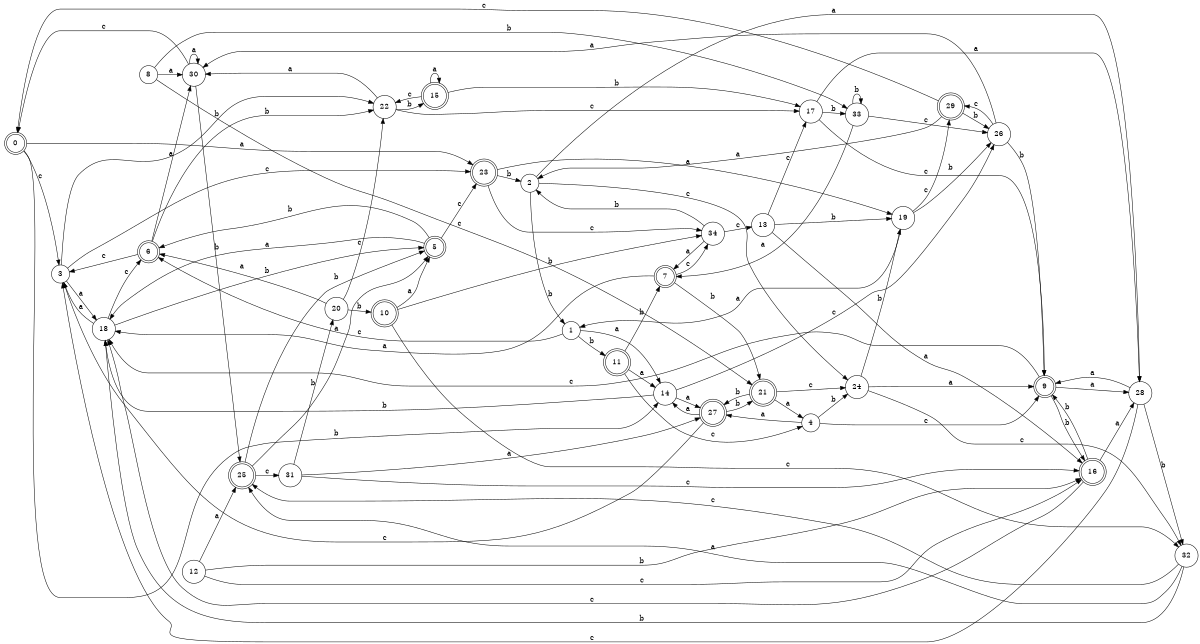 digraph n28_4 {
__start0 [label="" shape="none"];

rankdir=LR;
size="8,5";

s0 [style="rounded,filled", color="black", fillcolor="white" shape="doublecircle", label="0"];
s1 [style="filled", color="black", fillcolor="white" shape="circle", label="1"];
s2 [style="filled", color="black", fillcolor="white" shape="circle", label="2"];
s3 [style="filled", color="black", fillcolor="white" shape="circle", label="3"];
s4 [style="filled", color="black", fillcolor="white" shape="circle", label="4"];
s5 [style="rounded,filled", color="black", fillcolor="white" shape="doublecircle", label="5"];
s6 [style="rounded,filled", color="black", fillcolor="white" shape="doublecircle", label="6"];
s7 [style="rounded,filled", color="black", fillcolor="white" shape="doublecircle", label="7"];
s8 [style="filled", color="black", fillcolor="white" shape="circle", label="8"];
s9 [style="rounded,filled", color="black", fillcolor="white" shape="doublecircle", label="9"];
s10 [style="rounded,filled", color="black", fillcolor="white" shape="doublecircle", label="10"];
s11 [style="rounded,filled", color="black", fillcolor="white" shape="doublecircle", label="11"];
s12 [style="filled", color="black", fillcolor="white" shape="circle", label="12"];
s13 [style="filled", color="black", fillcolor="white" shape="circle", label="13"];
s14 [style="filled", color="black", fillcolor="white" shape="circle", label="14"];
s15 [style="rounded,filled", color="black", fillcolor="white" shape="doublecircle", label="15"];
s16 [style="rounded,filled", color="black", fillcolor="white" shape="doublecircle", label="16"];
s17 [style="filled", color="black", fillcolor="white" shape="circle", label="17"];
s18 [style="filled", color="black", fillcolor="white" shape="circle", label="18"];
s19 [style="filled", color="black", fillcolor="white" shape="circle", label="19"];
s20 [style="filled", color="black", fillcolor="white" shape="circle", label="20"];
s21 [style="rounded,filled", color="black", fillcolor="white" shape="doublecircle", label="21"];
s22 [style="filled", color="black", fillcolor="white" shape="circle", label="22"];
s23 [style="rounded,filled", color="black", fillcolor="white" shape="doublecircle", label="23"];
s24 [style="filled", color="black", fillcolor="white" shape="circle", label="24"];
s25 [style="rounded,filled", color="black", fillcolor="white" shape="doublecircle", label="25"];
s26 [style="filled", color="black", fillcolor="white" shape="circle", label="26"];
s27 [style="rounded,filled", color="black", fillcolor="white" shape="doublecircle", label="27"];
s28 [style="filled", color="black", fillcolor="white" shape="circle", label="28"];
s29 [style="rounded,filled", color="black", fillcolor="white" shape="doublecircle", label="29"];
s30 [style="filled", color="black", fillcolor="white" shape="circle", label="30"];
s31 [style="filled", color="black", fillcolor="white" shape="circle", label="31"];
s32 [style="filled", color="black", fillcolor="white" shape="circle", label="32"];
s33 [style="filled", color="black", fillcolor="white" shape="circle", label="33"];
s34 [style="filled", color="black", fillcolor="white" shape="circle", label="34"];
s0 -> s23 [label="a"];
s0 -> s14 [label="b"];
s0 -> s3 [label="c"];
s1 -> s14 [label="a"];
s1 -> s11 [label="b"];
s1 -> s6 [label="c"];
s2 -> s28 [label="a"];
s2 -> s1 [label="b"];
s2 -> s24 [label="c"];
s3 -> s18 [label="a"];
s3 -> s22 [label="b"];
s3 -> s23 [label="c"];
s4 -> s27 [label="a"];
s4 -> s24 [label="b"];
s4 -> s9 [label="c"];
s5 -> s18 [label="a"];
s5 -> s6 [label="b"];
s5 -> s23 [label="c"];
s6 -> s30 [label="a"];
s6 -> s22 [label="b"];
s6 -> s3 [label="c"];
s7 -> s18 [label="a"];
s7 -> s21 [label="b"];
s7 -> s34 [label="c"];
s8 -> s30 [label="a"];
s8 -> s33 [label="b"];
s8 -> s21 [label="c"];
s9 -> s28 [label="a"];
s9 -> s16 [label="b"];
s9 -> s18 [label="c"];
s10 -> s5 [label="a"];
s10 -> s34 [label="b"];
s10 -> s32 [label="c"];
s11 -> s14 [label="a"];
s11 -> s7 [label="b"];
s11 -> s4 [label="c"];
s12 -> s25 [label="a"];
s12 -> s16 [label="b"];
s12 -> s16 [label="c"];
s13 -> s16 [label="a"];
s13 -> s19 [label="b"];
s13 -> s17 [label="c"];
s14 -> s27 [label="a"];
s14 -> s18 [label="b"];
s14 -> s26 [label="c"];
s15 -> s15 [label="a"];
s15 -> s17 [label="b"];
s15 -> s22 [label="c"];
s16 -> s28 [label="a"];
s16 -> s9 [label="b"];
s16 -> s18 [label="c"];
s17 -> s28 [label="a"];
s17 -> s33 [label="b"];
s17 -> s9 [label="c"];
s18 -> s3 [label="a"];
s18 -> s5 [label="b"];
s18 -> s6 [label="c"];
s19 -> s1 [label="a"];
s19 -> s26 [label="b"];
s19 -> s29 [label="c"];
s20 -> s6 [label="a"];
s20 -> s10 [label="b"];
s20 -> s22 [label="c"];
s21 -> s4 [label="a"];
s21 -> s27 [label="b"];
s21 -> s24 [label="c"];
s22 -> s30 [label="a"];
s22 -> s15 [label="b"];
s22 -> s17 [label="c"];
s23 -> s19 [label="a"];
s23 -> s2 [label="b"];
s23 -> s34 [label="c"];
s24 -> s9 [label="a"];
s24 -> s19 [label="b"];
s24 -> s32 [label="c"];
s25 -> s5 [label="a"];
s25 -> s5 [label="b"];
s25 -> s31 [label="c"];
s26 -> s30 [label="a"];
s26 -> s9 [label="b"];
s26 -> s29 [label="c"];
s27 -> s14 [label="a"];
s27 -> s21 [label="b"];
s27 -> s3 [label="c"];
s28 -> s9 [label="a"];
s28 -> s32 [label="b"];
s28 -> s3 [label="c"];
s29 -> s2 [label="a"];
s29 -> s26 [label="b"];
s29 -> s0 [label="c"];
s30 -> s30 [label="a"];
s30 -> s25 [label="b"];
s30 -> s0 [label="c"];
s31 -> s27 [label="a"];
s31 -> s20 [label="b"];
s31 -> s16 [label="c"];
s32 -> s25 [label="a"];
s32 -> s18 [label="b"];
s32 -> s25 [label="c"];
s33 -> s7 [label="a"];
s33 -> s33 [label="b"];
s33 -> s26 [label="c"];
s34 -> s7 [label="a"];
s34 -> s2 [label="b"];
s34 -> s13 [label="c"];

}